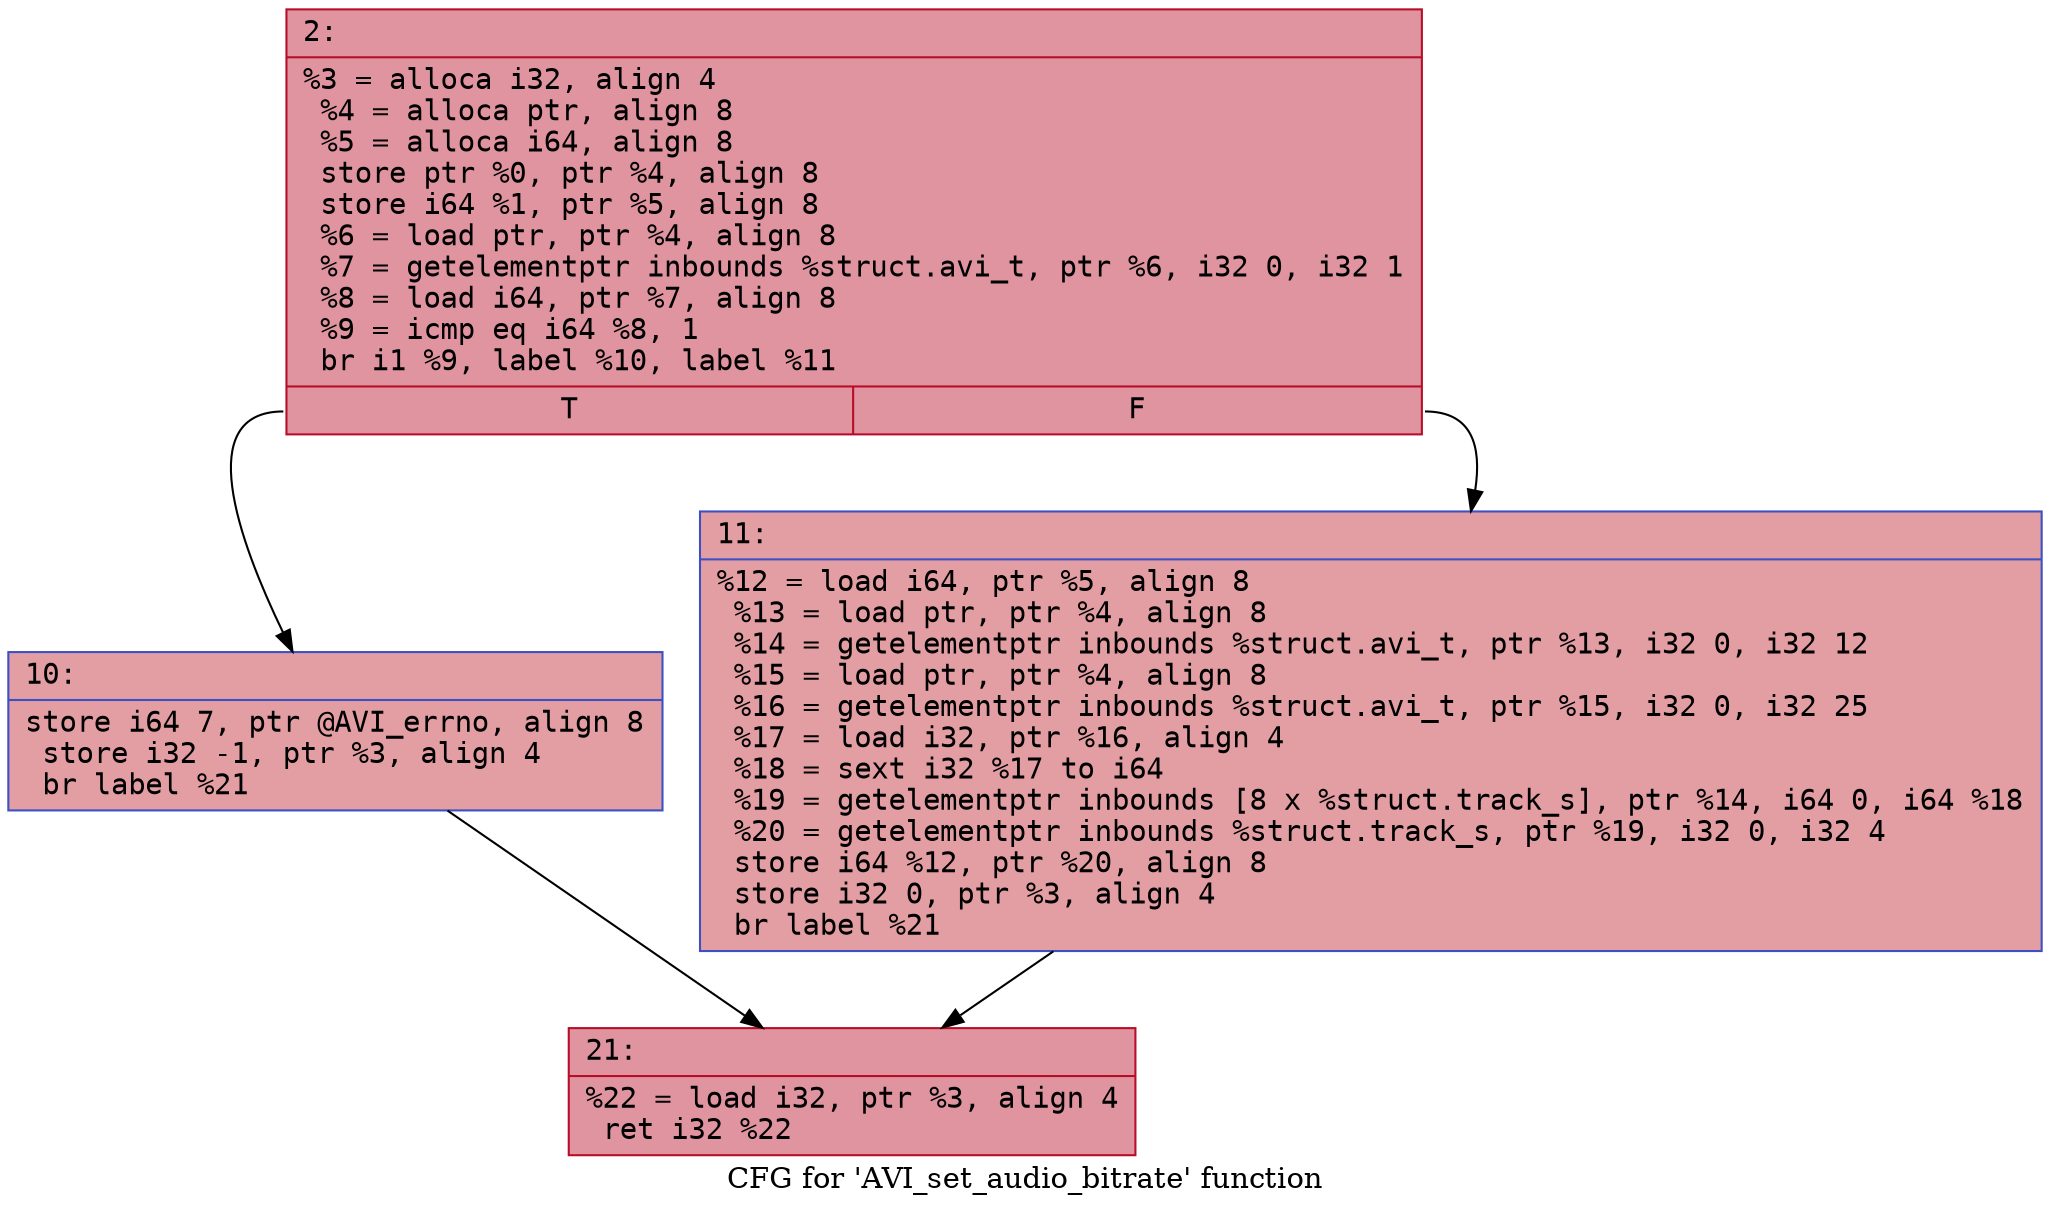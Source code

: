 digraph "CFG for 'AVI_set_audio_bitrate' function" {
	label="CFG for 'AVI_set_audio_bitrate' function";

	Node0x6000005a92c0 [shape=record,color="#b70d28ff", style=filled, fillcolor="#b70d2870" fontname="Courier",label="{2:\l|  %3 = alloca i32, align 4\l  %4 = alloca ptr, align 8\l  %5 = alloca i64, align 8\l  store ptr %0, ptr %4, align 8\l  store i64 %1, ptr %5, align 8\l  %6 = load ptr, ptr %4, align 8\l  %7 = getelementptr inbounds %struct.avi_t, ptr %6, i32 0, i32 1\l  %8 = load i64, ptr %7, align 8\l  %9 = icmp eq i64 %8, 1\l  br i1 %9, label %10, label %11\l|{<s0>T|<s1>F}}"];
	Node0x6000005a92c0:s0 -> Node0x6000005a9310[tooltip="2 -> 10\nProbability 50.00%" ];
	Node0x6000005a92c0:s1 -> Node0x6000005a9360[tooltip="2 -> 11\nProbability 50.00%" ];
	Node0x6000005a9310 [shape=record,color="#3d50c3ff", style=filled, fillcolor="#be242e70" fontname="Courier",label="{10:\l|  store i64 7, ptr @AVI_errno, align 8\l  store i32 -1, ptr %3, align 4\l  br label %21\l}"];
	Node0x6000005a9310 -> Node0x6000005a93b0[tooltip="10 -> 21\nProbability 100.00%" ];
	Node0x6000005a9360 [shape=record,color="#3d50c3ff", style=filled, fillcolor="#be242e70" fontname="Courier",label="{11:\l|  %12 = load i64, ptr %5, align 8\l  %13 = load ptr, ptr %4, align 8\l  %14 = getelementptr inbounds %struct.avi_t, ptr %13, i32 0, i32 12\l  %15 = load ptr, ptr %4, align 8\l  %16 = getelementptr inbounds %struct.avi_t, ptr %15, i32 0, i32 25\l  %17 = load i32, ptr %16, align 4\l  %18 = sext i32 %17 to i64\l  %19 = getelementptr inbounds [8 x %struct.track_s], ptr %14, i64 0, i64 %18\l  %20 = getelementptr inbounds %struct.track_s, ptr %19, i32 0, i32 4\l  store i64 %12, ptr %20, align 8\l  store i32 0, ptr %3, align 4\l  br label %21\l}"];
	Node0x6000005a9360 -> Node0x6000005a93b0[tooltip="11 -> 21\nProbability 100.00%" ];
	Node0x6000005a93b0 [shape=record,color="#b70d28ff", style=filled, fillcolor="#b70d2870" fontname="Courier",label="{21:\l|  %22 = load i32, ptr %3, align 4\l  ret i32 %22\l}"];
}
